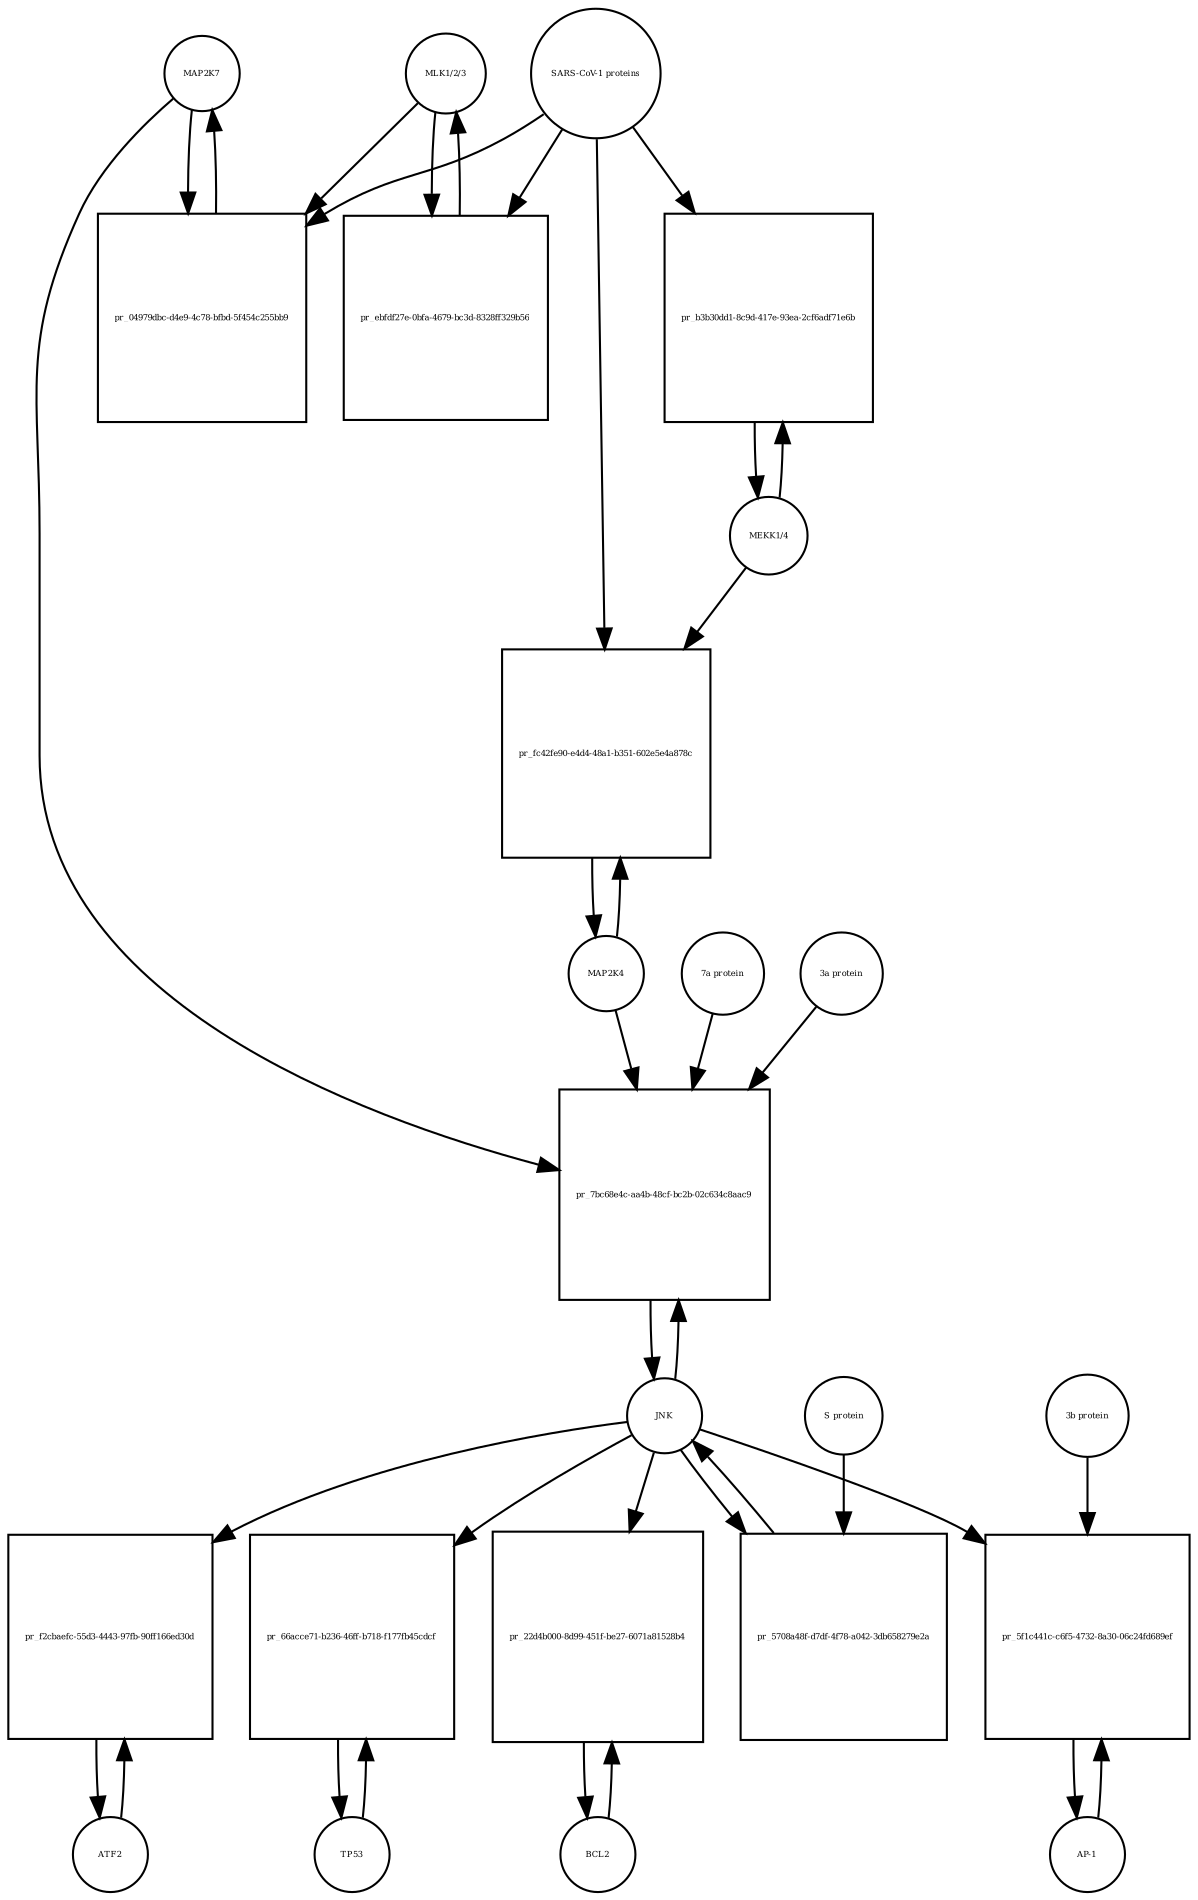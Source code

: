 strict digraph  {
MAP2K7 [annotation=urn_miriam_uniprot_O14733, bipartite=0, cls=macromolecule, fontsize=4, label=MAP2K7, shape=circle];
"pr_04979dbc-d4e9-4c78-bfbd-5f454c255bb9" [annotation="", bipartite=1, cls=process, fontsize=4, label="pr_04979dbc-d4e9-4c78-bfbd-5f454c255bb9", shape=square];
"MLK1/2/3" [annotation="", bipartite=0, cls=complex, fontsize=4, label="MLK1/2/3", shape=circle];
"SARS-CoV-1 proteins" [annotation="", bipartite=0, cls=complex, fontsize=4, label="SARS-CoV-1 proteins", shape=circle];
"pr_ebfdf27e-0bfa-4679-bc3d-8328ff329b56" [annotation="", bipartite=1, cls=process, fontsize=4, label="pr_ebfdf27e-0bfa-4679-bc3d-8328ff329b56", shape=square];
ATF2 [annotation=urn_miriam_uniprot_P15336, bipartite=0, cls=macromolecule, fontsize=4, label=ATF2, shape=circle];
"pr_f2cbaefc-55d3-4443-97fb-90ff166ed30d" [annotation="", bipartite=1, cls=process, fontsize=4, label="pr_f2cbaefc-55d3-4443-97fb-90ff166ed30d", shape=square];
JNK [annotation="", bipartite=0, cls=complex, fontsize=4, label=JNK, shape=circle];
TP53 [annotation=urn_miriam_uniprot_P04637, bipartite=0, cls=macromolecule, fontsize=4, label=TP53, shape=circle];
"pr_66acce71-b236-46ff-b718-f177fb45cdcf" [annotation="", bipartite=1, cls=process, fontsize=4, label="pr_66acce71-b236-46ff-b718-f177fb45cdcf", shape=square];
BCL2 [annotation=urn_miriam_uniprot_P10415, bipartite=0, cls=macromolecule, fontsize=4, label=BCL2, shape=circle];
"pr_22d4b000-8d99-451f-be27-6071a81528b4" [annotation="", bipartite=1, cls=process, fontsize=4, label="pr_22d4b000-8d99-451f-be27-6071a81528b4", shape=square];
"AP-1" [annotation="", bipartite=0, cls=complex, fontsize=4, label="AP-1", shape=circle];
"pr_5f1c441c-c6f5-4732-8a30-06c24fd689ef" [annotation="", bipartite=1, cls=process, fontsize=4, label="pr_5f1c441c-c6f5-4732-8a30-06c24fd689ef", shape=square];
"3b protein" [annotation="", bipartite=0, cls=macromolecule, fontsize=4, label="3b protein", shape=circle];
"MEKK1/4" [annotation="", bipartite=0, cls=complex, fontsize=4, label="MEKK1/4", shape=circle];
"pr_b3b30dd1-8c9d-417e-93ea-2cf6adf71e6b" [annotation="", bipartite=1, cls=process, fontsize=4, label="pr_b3b30dd1-8c9d-417e-93ea-2cf6adf71e6b", shape=square];
MAP2K4 [annotation=urn_miriam_uniprot_P45985, bipartite=0, cls=macromolecule, fontsize=4, label=MAP2K4, shape=circle];
"pr_fc42fe90-e4d4-48a1-b351-602e5e4a878c" [annotation="", bipartite=1, cls=process, fontsize=4, label="pr_fc42fe90-e4d4-48a1-b351-602e5e4a878c", shape=square];
"pr_7bc68e4c-aa4b-48cf-bc2b-02c634c8aac9" [annotation="", bipartite=1, cls=process, fontsize=4, label="pr_7bc68e4c-aa4b-48cf-bc2b-02c634c8aac9", shape=square];
"7a protein" [annotation="", bipartite=0, cls=macromolecule, fontsize=4, label="7a protein", shape=circle];
"3a protein" [annotation="", bipartite=0, cls=macromolecule, fontsize=4, label="3a protein", shape=circle];
"pr_5708a48f-d7df-4f78-a042-3db658279e2a" [annotation="", bipartite=1, cls=process, fontsize=4, label="pr_5708a48f-d7df-4f78-a042-3db658279e2a", shape=square];
"S protein" [annotation="", bipartite=0, cls=macromolecule, fontsize=4, label="S protein", shape=circle];
MAP2K7 -> "pr_04979dbc-d4e9-4c78-bfbd-5f454c255bb9"  [annotation="", interaction_type=consumption];
MAP2K7 -> "pr_7bc68e4c-aa4b-48cf-bc2b-02c634c8aac9"  [annotation=urn_miriam_pubmed_17141229, interaction_type=stimulation];
"pr_04979dbc-d4e9-4c78-bfbd-5f454c255bb9" -> MAP2K7  [annotation="", interaction_type=production];
"MLK1/2/3" -> "pr_04979dbc-d4e9-4c78-bfbd-5f454c255bb9"  [annotation="urn_miriam_pubmed_31226023|urn_miriam_taxonomy_694009", interaction_type=stimulation];
"MLK1/2/3" -> "pr_ebfdf27e-0bfa-4679-bc3d-8328ff329b56"  [annotation="", interaction_type=consumption];
"SARS-CoV-1 proteins" -> "pr_04979dbc-d4e9-4c78-bfbd-5f454c255bb9"  [annotation="urn_miriam_pubmed_31226023|urn_miriam_taxonomy_694009", interaction_type=stimulation];
"SARS-CoV-1 proteins" -> "pr_ebfdf27e-0bfa-4679-bc3d-8328ff329b56"  [annotation="urn_miriam_taxonomy_694009|urn_miriam_pubmed_31226023", interaction_type=stimulation];
"SARS-CoV-1 proteins" -> "pr_b3b30dd1-8c9d-417e-93ea-2cf6adf71e6b"  [annotation="urn_miriam_pubmed_31226023|urn_miriam_taxonomy_694009", interaction_type=stimulation];
"SARS-CoV-1 proteins" -> "pr_fc42fe90-e4d4-48a1-b351-602e5e4a878c"  [annotation="urn_miriam_pubmed_31226023|urn_miriam_taxonomy_694009", interaction_type=stimulation];
"pr_ebfdf27e-0bfa-4679-bc3d-8328ff329b56" -> "MLK1/2/3"  [annotation="", interaction_type=production];
ATF2 -> "pr_f2cbaefc-55d3-4443-97fb-90ff166ed30d"  [annotation="", interaction_type=consumption];
"pr_f2cbaefc-55d3-4443-97fb-90ff166ed30d" -> ATF2  [annotation="", interaction_type=production];
JNK -> "pr_f2cbaefc-55d3-4443-97fb-90ff166ed30d"  [annotation="", interaction_type=stimulation];
JNK -> "pr_66acce71-b236-46ff-b718-f177fb45cdcf"  [annotation="", interaction_type=stimulation];
JNK -> "pr_22d4b000-8d99-451f-be27-6071a81528b4"  [annotation=urn_miriam_pubmed_10567572, interaction_type=stimulation];
JNK -> "pr_5f1c441c-c6f5-4732-8a30-06c24fd689ef"  [annotation=urn_miriam_pubmed_21561061, interaction_type=stimulation];
JNK -> "pr_7bc68e4c-aa4b-48cf-bc2b-02c634c8aac9"  [annotation="", interaction_type=consumption];
JNK -> "pr_5708a48f-d7df-4f78-a042-3db658279e2a"  [annotation="", interaction_type=consumption];
TP53 -> "pr_66acce71-b236-46ff-b718-f177fb45cdcf"  [annotation="", interaction_type=consumption];
"pr_66acce71-b236-46ff-b718-f177fb45cdcf" -> TP53  [annotation="", interaction_type=production];
BCL2 -> "pr_22d4b000-8d99-451f-be27-6071a81528b4"  [annotation="", interaction_type=consumption];
"pr_22d4b000-8d99-451f-be27-6071a81528b4" -> BCL2  [annotation="", interaction_type=production];
"AP-1" -> "pr_5f1c441c-c6f5-4732-8a30-06c24fd689ef"  [annotation="", interaction_type=consumption];
"pr_5f1c441c-c6f5-4732-8a30-06c24fd689ef" -> "AP-1"  [annotation="", interaction_type=production];
"3b protein" -> "pr_5f1c441c-c6f5-4732-8a30-06c24fd689ef"  [annotation=urn_miriam_pubmed_21561061, interaction_type=stimulation];
"MEKK1/4" -> "pr_b3b30dd1-8c9d-417e-93ea-2cf6adf71e6b"  [annotation="", interaction_type=consumption];
"MEKK1/4" -> "pr_fc42fe90-e4d4-48a1-b351-602e5e4a878c"  [annotation="urn_miriam_pubmed_31226023|urn_miriam_taxonomy_694009", interaction_type=stimulation];
"pr_b3b30dd1-8c9d-417e-93ea-2cf6adf71e6b" -> "MEKK1/4"  [annotation="", interaction_type=production];
MAP2K4 -> "pr_fc42fe90-e4d4-48a1-b351-602e5e4a878c"  [annotation="", interaction_type=consumption];
MAP2K4 -> "pr_7bc68e4c-aa4b-48cf-bc2b-02c634c8aac9"  [annotation=urn_miriam_pubmed_17141229, interaction_type=stimulation];
"pr_fc42fe90-e4d4-48a1-b351-602e5e4a878c" -> MAP2K4  [annotation="", interaction_type=production];
"pr_7bc68e4c-aa4b-48cf-bc2b-02c634c8aac9" -> JNK  [annotation="", interaction_type=production];
"7a protein" -> "pr_7bc68e4c-aa4b-48cf-bc2b-02c634c8aac9"  [annotation=urn_miriam_pubmed_17141229, interaction_type=stimulation];
"3a protein" -> "pr_7bc68e4c-aa4b-48cf-bc2b-02c634c8aac9"  [annotation=urn_miriam_pubmed_17141229, interaction_type=stimulation];
"pr_5708a48f-d7df-4f78-a042-3db658279e2a" -> JNK  [annotation="", interaction_type=production];
"S protein" -> "pr_5708a48f-d7df-4f78-a042-3db658279e2a"  [annotation=urn_miriam_pubmed_17267381, interaction_type=stimulation];
}
